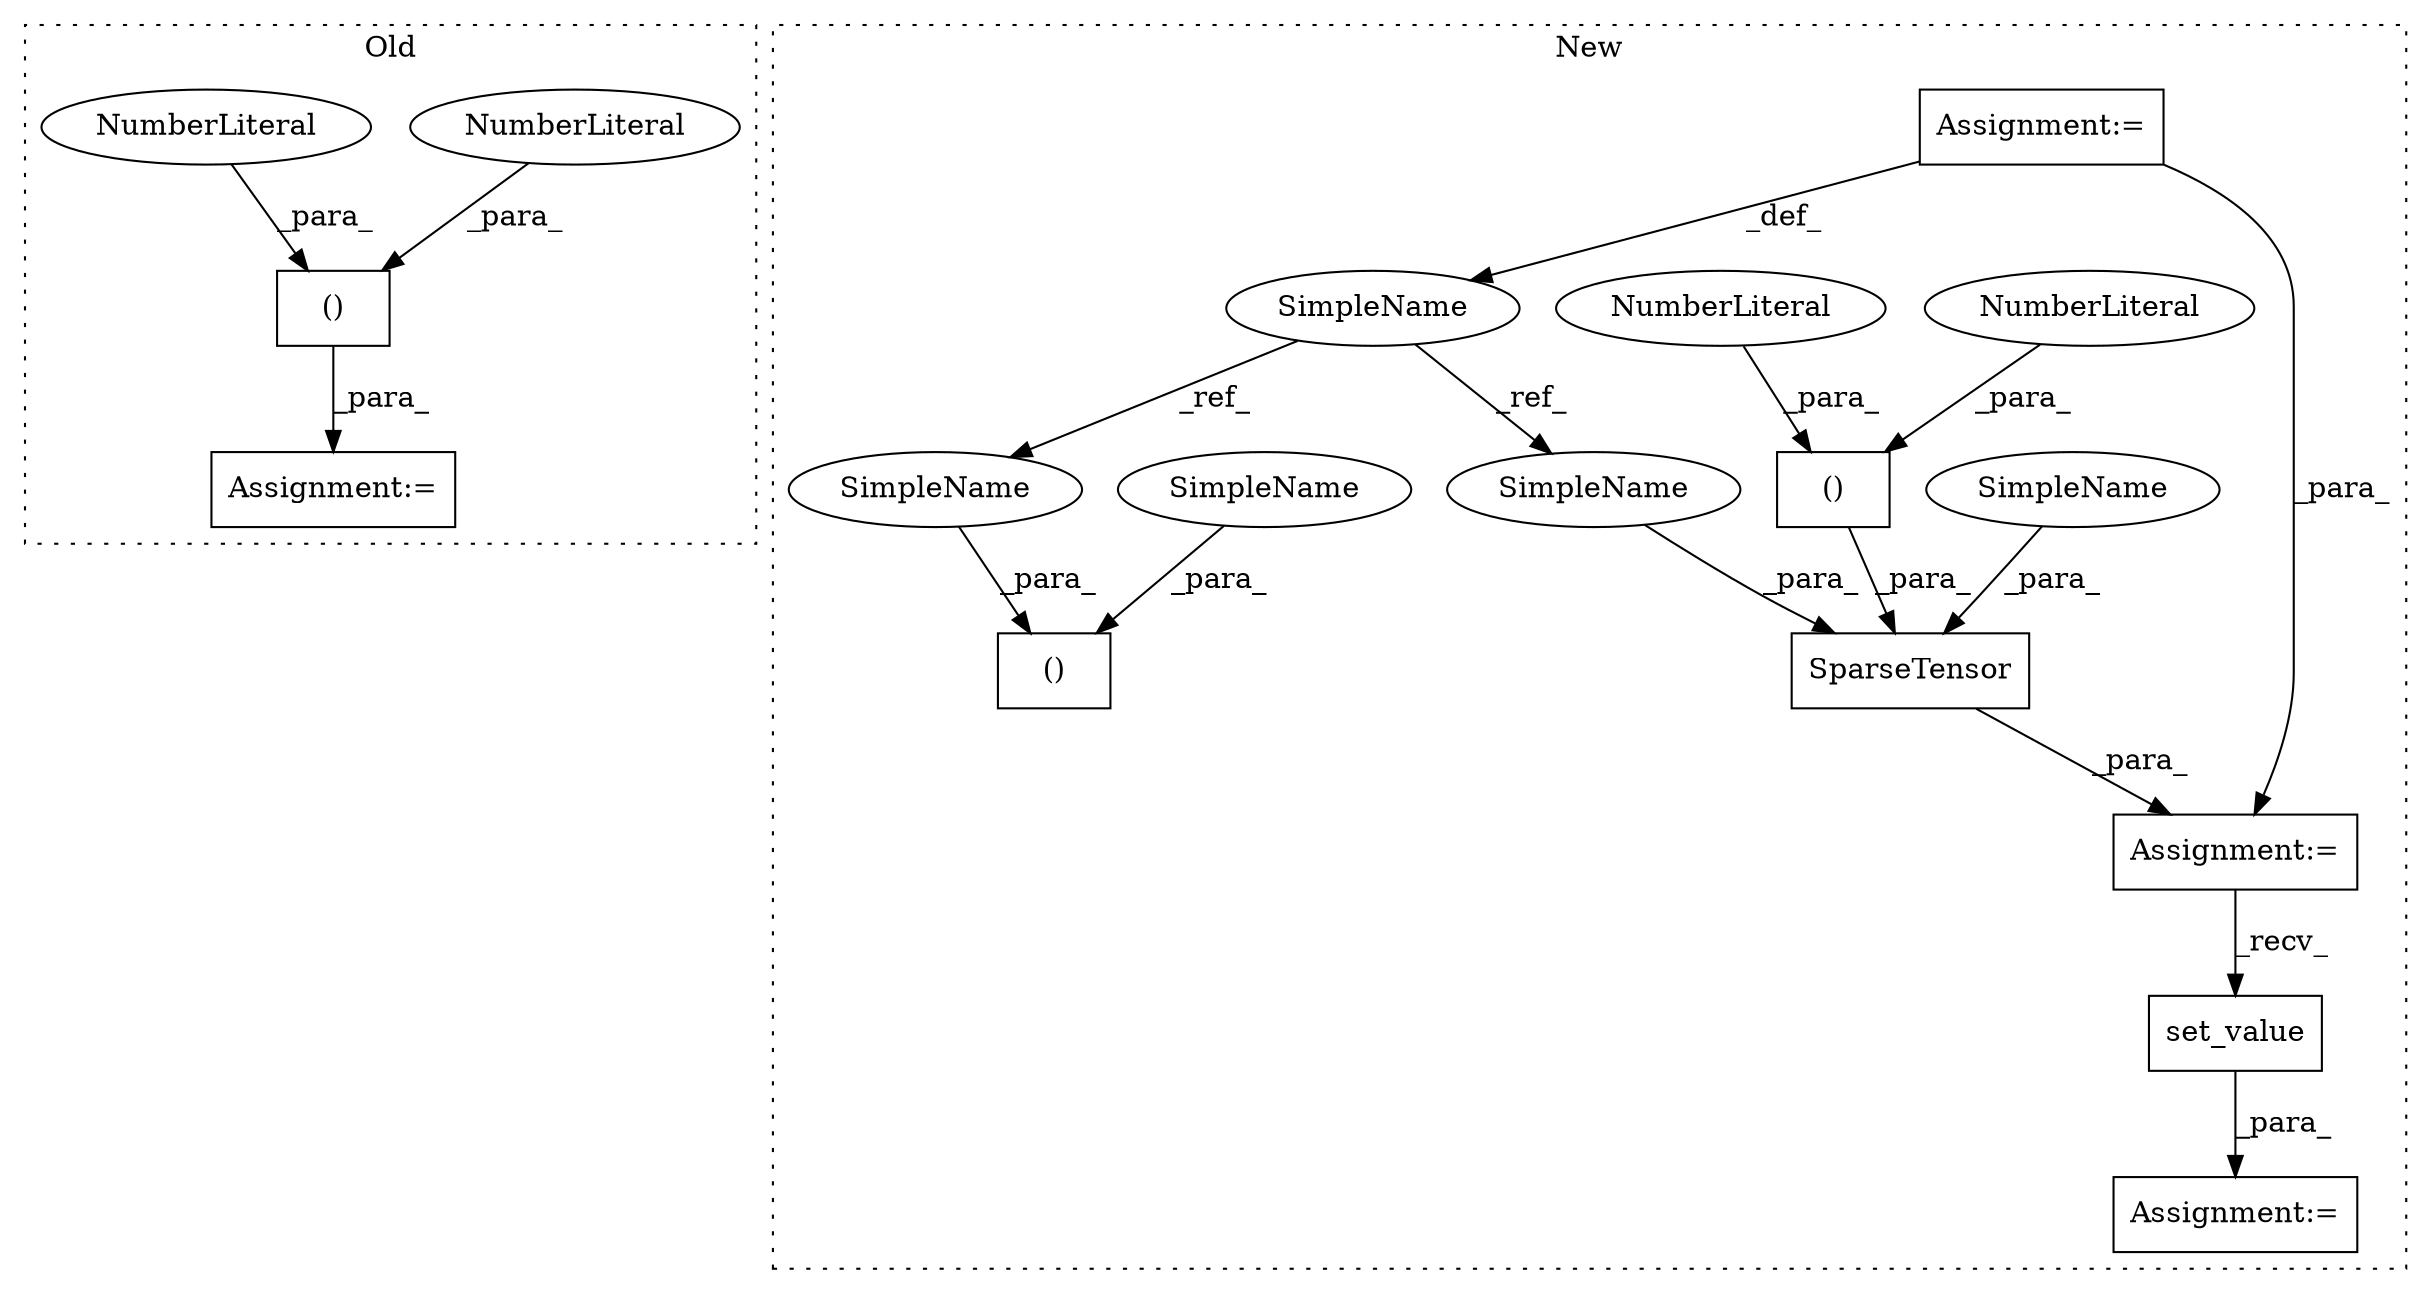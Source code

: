 digraph G {
subgraph cluster0 {
1 [label="()" a="106" s="328" l="17" shape="box"];
4 [label="NumberLiteral" a="34" s="343" l="2" shape="ellipse"];
5 [label="Assignment:=" a="7" s="321" l="7" shape="box"];
8 [label="NumberLiteral" a="34" s="328" l="2" shape="ellipse"];
label = "Old";
style="dotted";
}
subgraph cluster1 {
2 [label="SparseTensor" a="32" s="502,549" l="13,2" shape="box"];
3 [label="Assignment:=" a="7" s="501" l="1" shape="box"];
6 [label="SimpleName" a="42" s="300" l="3" shape="ellipse"];
7 [label="()" a="106" s="425" l="19" shape="box"];
9 [label="Assignment:=" a="7" s="300" l="3" shape="box"];
10 [label="()" a="106" s="534" l="15" shape="box"];
11 [label="NumberLiteral" a="34" s="548" l="1" shape="ellipse"];
12 [label="NumberLiteral" a="34" s="534" l="1" shape="ellipse"];
13 [label="set_value" a="32" s="567,581" l="10,1" shape="box"];
14 [label="Assignment:=" a="7" s="561" l="1" shape="box"];
15 [label="SimpleName" a="42" s="515" l="3" shape="ellipse"];
16 [label="SimpleName" a="42" s="425" l="3" shape="ellipse"];
17 [label="SimpleName" a="42" s="519" l="3" shape="ellipse"];
18 [label="SimpleName" a="42" s="441" l="3" shape="ellipse"];
label = "New";
style="dotted";
}
1 -> 5 [label="_para_"];
2 -> 3 [label="_para_"];
3 -> 13 [label="_recv_"];
4 -> 1 [label="_para_"];
6 -> 15 [label="_ref_"];
6 -> 16 [label="_ref_"];
8 -> 1 [label="_para_"];
9 -> 6 [label="_def_"];
9 -> 3 [label="_para_"];
10 -> 2 [label="_para_"];
11 -> 10 [label="_para_"];
12 -> 10 [label="_para_"];
13 -> 14 [label="_para_"];
15 -> 2 [label="_para_"];
16 -> 7 [label="_para_"];
17 -> 2 [label="_para_"];
18 -> 7 [label="_para_"];
}